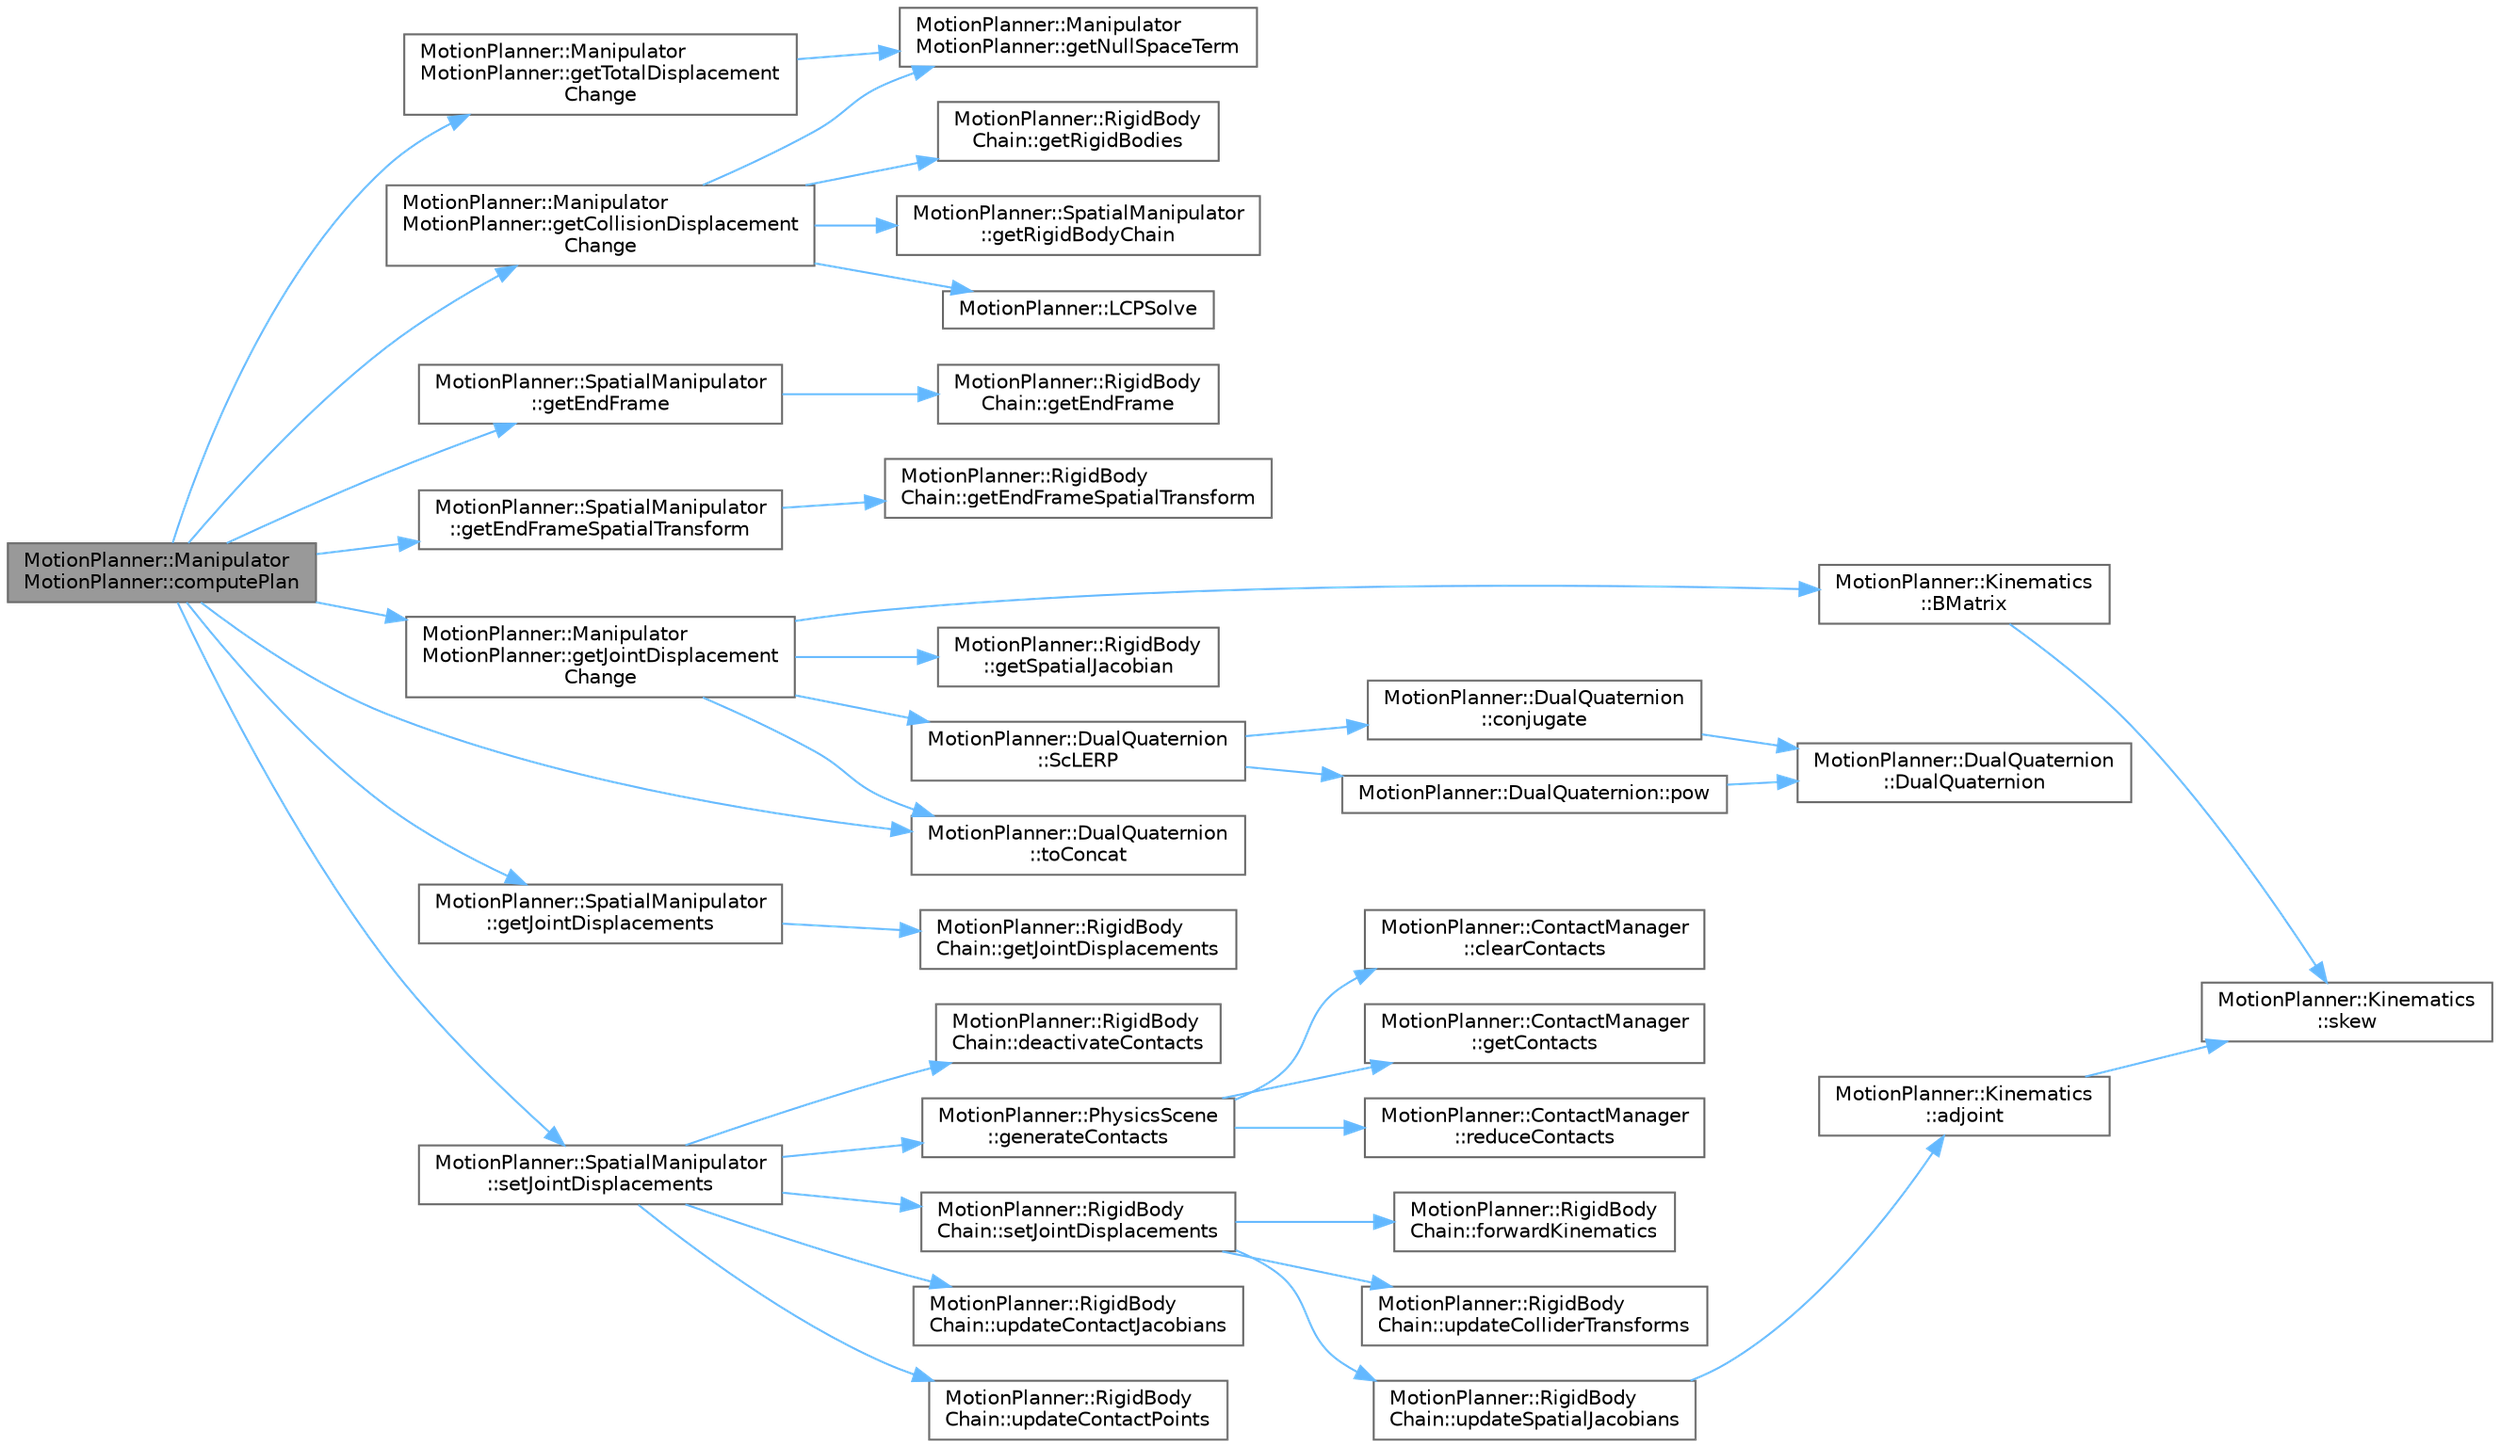 digraph "MotionPlanner::ManipulatorMotionPlanner::computePlan"
{
 // LATEX_PDF_SIZE
  bgcolor="transparent";
  edge [fontname=Helvetica,fontsize=10,labelfontname=Helvetica,labelfontsize=10];
  node [fontname=Helvetica,fontsize=10,shape=box,height=0.2,width=0.4];
  rankdir="LR";
  Node1 [label="MotionPlanner::Manipulator\lMotionPlanner::computePlan",height=0.2,width=0.4,color="gray40", fillcolor="grey60", style="filled", fontcolor="black",tooltip=" "];
  Node1 -> Node2 [color="steelblue1",style="solid"];
  Node2 [label="MotionPlanner::Manipulator\lMotionPlanner::getCollisionDisplacement\lChange",height=0.2,width=0.4,color="grey40", fillcolor="white", style="filled",URL="$class_motion_planner_1_1_manipulator_motion_planner.html#ae6b6ed04bacad0c3320a0093b9d03094",tooltip=" "];
  Node2 -> Node3 [color="steelblue1",style="solid"];
  Node3 [label="MotionPlanner::Manipulator\lMotionPlanner::getNullSpaceTerm",height=0.2,width=0.4,color="grey40", fillcolor="white", style="filled",URL="$class_motion_planner_1_1_manipulator_motion_planner.html#a506d942e13860dd5c93c164da06c73d3",tooltip=" "];
  Node2 -> Node4 [color="steelblue1",style="solid"];
  Node4 [label="MotionPlanner::RigidBody\lChain::getRigidBodies",height=0.2,width=0.4,color="grey40", fillcolor="white", style="filled",URL="$class_motion_planner_1_1_rigid_body_chain.html#a4b354a7d2a3100b91ff78192d87e2453",tooltip=" "];
  Node2 -> Node5 [color="steelblue1",style="solid"];
  Node5 [label="MotionPlanner::SpatialManipulator\l::getRigidBodyChain",height=0.2,width=0.4,color="grey40", fillcolor="white", style="filled",URL="$class_motion_planner_1_1_spatial_manipulator.html#a2c6575a1cac697922a54d1c6a038f3d8",tooltip=" "];
  Node2 -> Node6 [color="steelblue1",style="solid"];
  Node6 [label="MotionPlanner::LCPSolve",height=0.2,width=0.4,color="grey40", fillcolor="white", style="filled",URL="$namespace_motion_planner.html#a6b6af252470b50725ce3b618cf25bdab",tooltip=" "];
  Node1 -> Node7 [color="steelblue1",style="solid"];
  Node7 [label="MotionPlanner::SpatialManipulator\l::getEndFrame",height=0.2,width=0.4,color="grey40", fillcolor="white", style="filled",URL="$class_motion_planner_1_1_spatial_manipulator.html#a019f95c38bde2cabdeebc5c9807904d3",tooltip=" "];
  Node7 -> Node8 [color="steelblue1",style="solid"];
  Node8 [label="MotionPlanner::RigidBody\lChain::getEndFrame",height=0.2,width=0.4,color="grey40", fillcolor="white", style="filled",URL="$class_motion_planner_1_1_rigid_body_chain.html#af67da81fcb61c6eaa5a971c1c4f5682f",tooltip=" "];
  Node1 -> Node9 [color="steelblue1",style="solid"];
  Node9 [label="MotionPlanner::SpatialManipulator\l::getEndFrameSpatialTransform",height=0.2,width=0.4,color="grey40", fillcolor="white", style="filled",URL="$class_motion_planner_1_1_spatial_manipulator.html#a17f46fc575ca2bcbdb1d870dccaad9f2",tooltip=" "];
  Node9 -> Node10 [color="steelblue1",style="solid"];
  Node10 [label="MotionPlanner::RigidBody\lChain::getEndFrameSpatialTransform",height=0.2,width=0.4,color="grey40", fillcolor="white", style="filled",URL="$class_motion_planner_1_1_rigid_body_chain.html#a3d9de6ab9b4a9553124ac4d1d9d42b6b",tooltip=" "];
  Node1 -> Node11 [color="steelblue1",style="solid"];
  Node11 [label="MotionPlanner::Manipulator\lMotionPlanner::getJointDisplacement\lChange",height=0.2,width=0.4,color="grey40", fillcolor="white", style="filled",URL="$class_motion_planner_1_1_manipulator_motion_planner.html#a3f8aac288befc3ebfb244690cc177506",tooltip=" "];
  Node11 -> Node12 [color="steelblue1",style="solid"];
  Node12 [label="MotionPlanner::Kinematics\l::BMatrix",height=0.2,width=0.4,color="grey40", fillcolor="white", style="filled",URL="$namespace_motion_planner_1_1_kinematics.html#afc8cc192134d01ef289f8588825907ca",tooltip=" "];
  Node12 -> Node13 [color="steelblue1",style="solid"];
  Node13 [label="MotionPlanner::Kinematics\l::skew",height=0.2,width=0.4,color="grey40", fillcolor="white", style="filled",URL="$namespace_motion_planner_1_1_kinematics.html#a35be98501567026badfaa3995595171f",tooltip=" "];
  Node11 -> Node14 [color="steelblue1",style="solid"];
  Node14 [label="MotionPlanner::RigidBody\l::getSpatialJacobian",height=0.2,width=0.4,color="grey40", fillcolor="white", style="filled",URL="$class_motion_planner_1_1_rigid_body.html#a74df546a835c7f449cc3e5c8defed9ac",tooltip=" "];
  Node11 -> Node15 [color="steelblue1",style="solid"];
  Node15 [label="MotionPlanner::DualQuaternion\l::ScLERP",height=0.2,width=0.4,color="grey40", fillcolor="white", style="filled",URL="$class_motion_planner_1_1_dual_quaternion.html#a692107a6835968fb192faa6f09d82657",tooltip=" "];
  Node15 -> Node16 [color="steelblue1",style="solid"];
  Node16 [label="MotionPlanner::DualQuaternion\l::conjugate",height=0.2,width=0.4,color="grey40", fillcolor="white", style="filled",URL="$class_motion_planner_1_1_dual_quaternion.html#aa9af3b5df2a7fe6f7575f388d9c14b34",tooltip=" "];
  Node16 -> Node17 [color="steelblue1",style="solid"];
  Node17 [label="MotionPlanner::DualQuaternion\l::DualQuaternion",height=0.2,width=0.4,color="grey40", fillcolor="white", style="filled",URL="$class_motion_planner_1_1_dual_quaternion.html#a595fe97cf68e81a573313a3d063f95fc",tooltip=" "];
  Node15 -> Node18 [color="steelblue1",style="solid"];
  Node18 [label="MotionPlanner::DualQuaternion::pow",height=0.2,width=0.4,color="grey40", fillcolor="white", style="filled",URL="$class_motion_planner_1_1_dual_quaternion.html#a7c7204690164403f741bc13989c692a4",tooltip=" "];
  Node18 -> Node17 [color="steelblue1",style="solid"];
  Node11 -> Node19 [color="steelblue1",style="solid"];
  Node19 [label="MotionPlanner::DualQuaternion\l::toConcat",height=0.2,width=0.4,color="grey40", fillcolor="white", style="filled",URL="$class_motion_planner_1_1_dual_quaternion.html#a3c17e73dd15a659de74675bc663852f4",tooltip=" "];
  Node1 -> Node20 [color="steelblue1",style="solid"];
  Node20 [label="MotionPlanner::SpatialManipulator\l::getJointDisplacements",height=0.2,width=0.4,color="grey40", fillcolor="white", style="filled",URL="$class_motion_planner_1_1_spatial_manipulator.html#ad842e413bfd4923f5a76eb63d734f44c",tooltip=" "];
  Node20 -> Node21 [color="steelblue1",style="solid"];
  Node21 [label="MotionPlanner::RigidBody\lChain::getJointDisplacements",height=0.2,width=0.4,color="grey40", fillcolor="white", style="filled",URL="$class_motion_planner_1_1_rigid_body_chain.html#acf4ee9dc4e0f1f774ee924b837dd1017",tooltip=" "];
  Node1 -> Node22 [color="steelblue1",style="solid"];
  Node22 [label="MotionPlanner::Manipulator\lMotionPlanner::getTotalDisplacement\lChange",height=0.2,width=0.4,color="grey40", fillcolor="white", style="filled",URL="$class_motion_planner_1_1_manipulator_motion_planner.html#a5956f7c82b533377d72d6223fe0366da",tooltip=" "];
  Node22 -> Node3 [color="steelblue1",style="solid"];
  Node1 -> Node23 [color="steelblue1",style="solid"];
  Node23 [label="MotionPlanner::SpatialManipulator\l::setJointDisplacements",height=0.2,width=0.4,color="grey40", fillcolor="white", style="filled",URL="$class_motion_planner_1_1_spatial_manipulator.html#a5119faa935bc11dc513a5cf8897730a6",tooltip=" "];
  Node23 -> Node24 [color="steelblue1",style="solid"];
  Node24 [label="MotionPlanner::RigidBody\lChain::deactivateContacts",height=0.2,width=0.4,color="grey40", fillcolor="white", style="filled",URL="$class_motion_planner_1_1_rigid_body_chain.html#afab4df7237fa2c381e66e18999cf808c",tooltip=" "];
  Node23 -> Node25 [color="steelblue1",style="solid"];
  Node25 [label="MotionPlanner::PhysicsScene\l::generateContacts",height=0.2,width=0.4,color="grey40", fillcolor="white", style="filled",URL="$class_motion_planner_1_1_physics_scene.html#ae489972e3ba384b383a0b87c8022b3d7",tooltip=" "];
  Node25 -> Node26 [color="steelblue1",style="solid"];
  Node26 [label="MotionPlanner::ContactManager\l::clearContacts",height=0.2,width=0.4,color="grey40", fillcolor="white", style="filled",URL="$class_motion_planner_1_1_contact_manager.html#a7f9f83cee66a0d7d53453111015840cd",tooltip=" "];
  Node25 -> Node27 [color="steelblue1",style="solid"];
  Node27 [label="MotionPlanner::ContactManager\l::getContacts",height=0.2,width=0.4,color="grey40", fillcolor="white", style="filled",URL="$class_motion_planner_1_1_contact_manager.html#a5596d0cc57907ccbb5119481d693ae0b",tooltip=" "];
  Node25 -> Node28 [color="steelblue1",style="solid"];
  Node28 [label="MotionPlanner::ContactManager\l::reduceContacts",height=0.2,width=0.4,color="grey40", fillcolor="white", style="filled",URL="$class_motion_planner_1_1_contact_manager.html#a95f2aae2315a9eba379c68a2a529de4f",tooltip=" "];
  Node23 -> Node29 [color="steelblue1",style="solid"];
  Node29 [label="MotionPlanner::RigidBody\lChain::setJointDisplacements",height=0.2,width=0.4,color="grey40", fillcolor="white", style="filled",URL="$class_motion_planner_1_1_rigid_body_chain.html#ae2ff7178e007e96bec2a0ece13562178",tooltip=" "];
  Node29 -> Node30 [color="steelblue1",style="solid"];
  Node30 [label="MotionPlanner::RigidBody\lChain::forwardKinematics",height=0.2,width=0.4,color="grey40", fillcolor="white", style="filled",URL="$class_motion_planner_1_1_rigid_body_chain.html#a5e410c6414b3e2e3cdb8fd1488fa950c",tooltip=" "];
  Node29 -> Node31 [color="steelblue1",style="solid"];
  Node31 [label="MotionPlanner::RigidBody\lChain::updateColliderTransforms",height=0.2,width=0.4,color="grey40", fillcolor="white", style="filled",URL="$class_motion_planner_1_1_rigid_body_chain.html#a2ca3e77fa260169165072774de628206",tooltip=" "];
  Node29 -> Node32 [color="steelblue1",style="solid"];
  Node32 [label="MotionPlanner::RigidBody\lChain::updateSpatialJacobians",height=0.2,width=0.4,color="grey40", fillcolor="white", style="filled",URL="$class_motion_planner_1_1_rigid_body_chain.html#aed9df3426edd5ea9eedbe26883954074",tooltip=" "];
  Node32 -> Node33 [color="steelblue1",style="solid"];
  Node33 [label="MotionPlanner::Kinematics\l::adjoint",height=0.2,width=0.4,color="grey40", fillcolor="white", style="filled",URL="$namespace_motion_planner_1_1_kinematics.html#a64952c9c34bb9e9cc9ba118e1b92894f",tooltip=" "];
  Node33 -> Node13 [color="steelblue1",style="solid"];
  Node23 -> Node34 [color="steelblue1",style="solid"];
  Node34 [label="MotionPlanner::RigidBody\lChain::updateContactJacobians",height=0.2,width=0.4,color="grey40", fillcolor="white", style="filled",URL="$class_motion_planner_1_1_rigid_body_chain.html#abcef75531665c07e0e79141cbb92d45b",tooltip=" "];
  Node23 -> Node35 [color="steelblue1",style="solid"];
  Node35 [label="MotionPlanner::RigidBody\lChain::updateContactPoints",height=0.2,width=0.4,color="grey40", fillcolor="white", style="filled",URL="$class_motion_planner_1_1_rigid_body_chain.html#a43f86be45c12a0c60d6edeeeafd1f0c1",tooltip=" "];
  Node1 -> Node19 [color="steelblue1",style="solid"];
}
